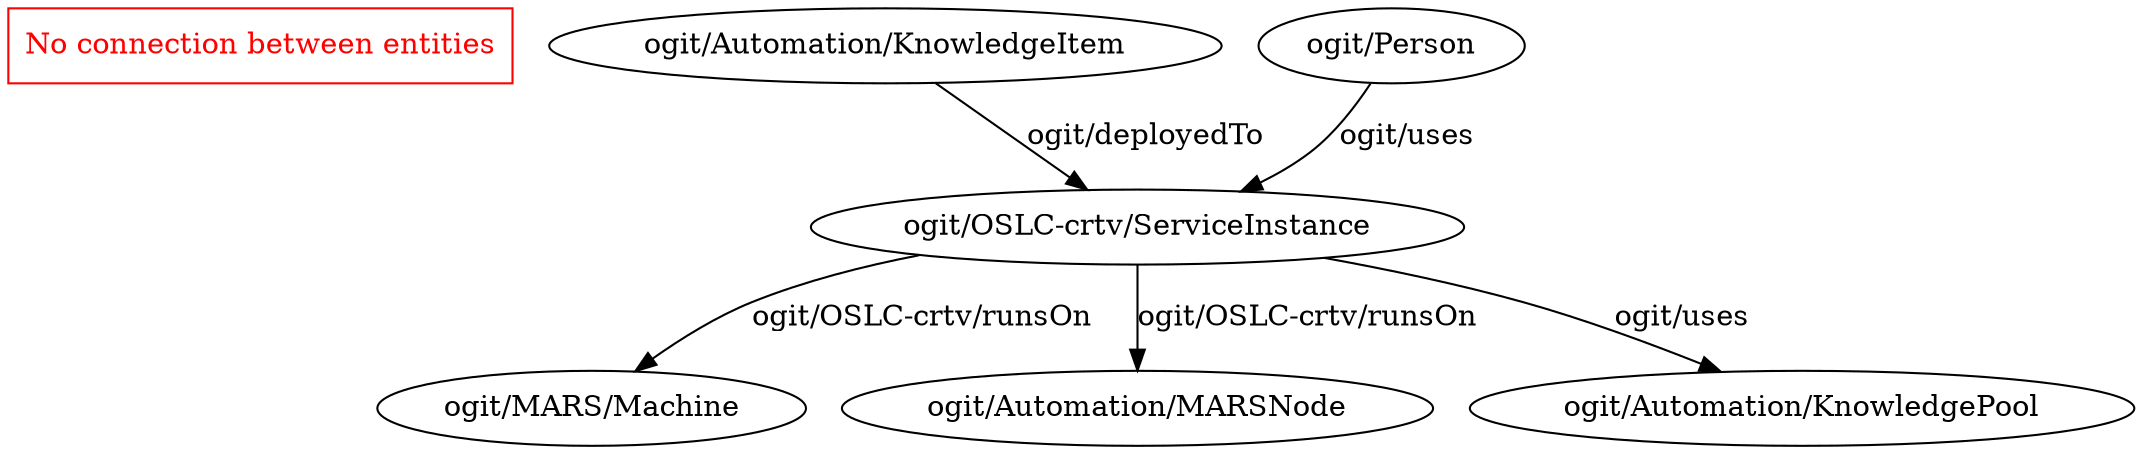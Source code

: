 digraph OGIT_ontology {
"No connection between entities" [fontcolor = "red",color="red", shape="polygon"]
"No connection between entities" [fontcolor = "red",color="red", shape="polygon"]
"No connection between entities" [fontcolor = "red",color="red", shape="polygon"]
"No connection between entities" [fontcolor = "red",color="red", shape="polygon"]
   "ogit/Automation/KnowledgeItem" -> "ogit/OSLC-crtv/ServiceInstance" [label="ogit/deployedTo    "];
"No connection between entities" [fontcolor = "red",color="red", shape="polygon"]
"No connection between entities" [fontcolor = "red",color="red", shape="polygon"]
   "ogit/OSLC-crtv/ServiceInstance" -> "ogit/MARS/Machine" [label="ogit/OSLC-crtv/runsOn    "];
   "ogit/OSLC-crtv/ServiceInstance" -> "ogit/Automation/MARSNode" [label="ogit/OSLC-crtv/runsOn    "];
"No connection between entities" [fontcolor = "red",color="red", shape="polygon"]
"No connection between entities" [fontcolor = "red",color="red", shape="polygon"]
   "ogit/OSLC-crtv/ServiceInstance" -> "ogit/Automation/KnowledgePool" [label="ogit/uses    "];
   "ogit/Person" -> "ogit/OSLC-crtv/ServiceInstance" [label="ogit/uses    "];
}
